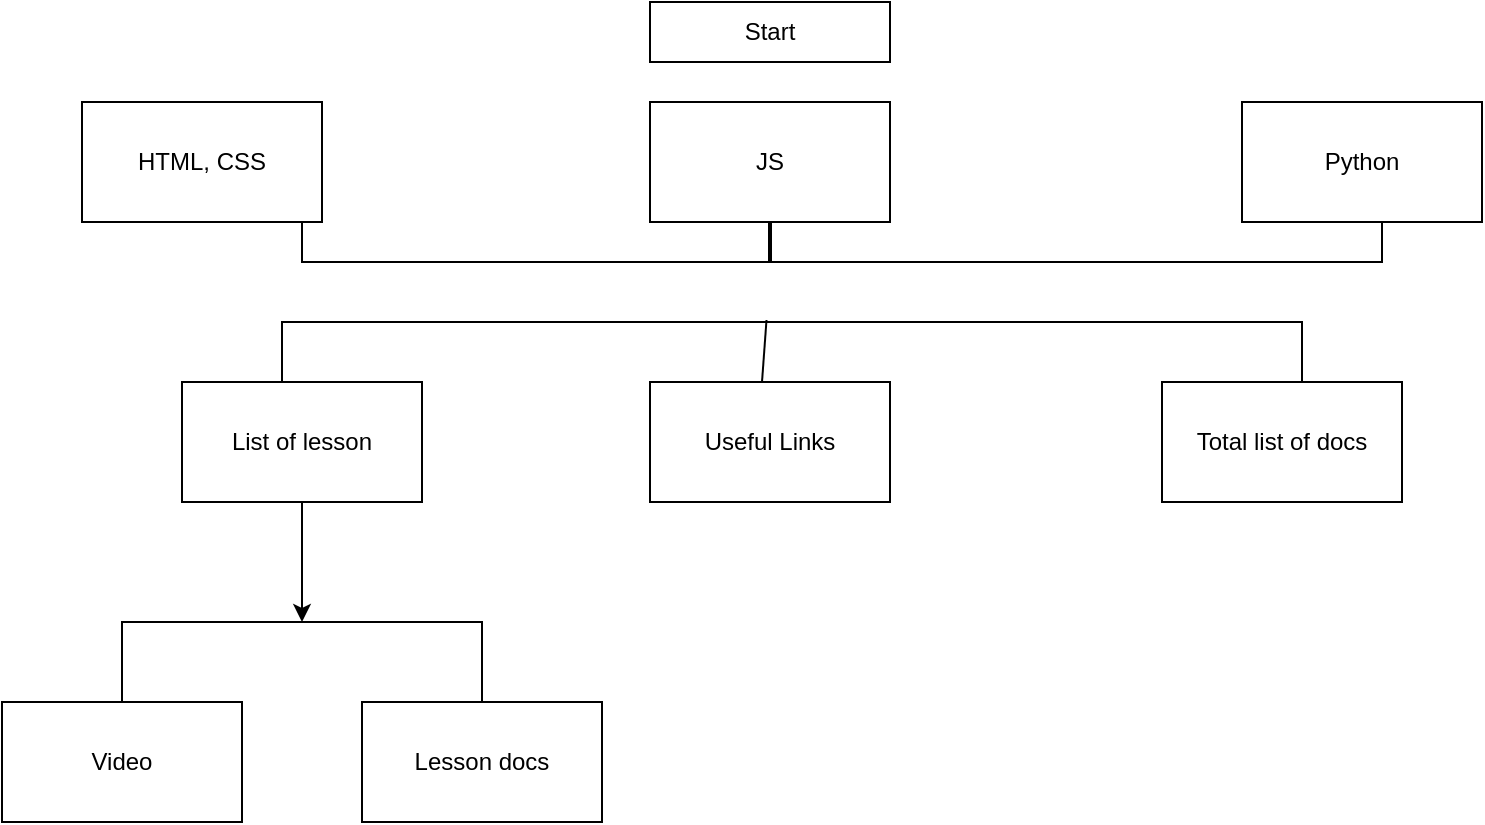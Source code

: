 <mxfile version="14.2.9" type="device"><diagram id="QNMF79pnz12uTg-wal4Q" name="Page-1"><mxGraphModel dx="1422" dy="762" grid="1" gridSize="10" guides="1" tooltips="1" connect="1" arrows="1" fold="1" page="1" pageScale="1" pageWidth="827" pageHeight="1169" math="0" shadow="0"><root><mxCell id="0"/><mxCell id="1" parent="0"/><mxCell id="DqXCJMoQcGVrQOo8mdS7-1" value="Start" style="rounded=0;whiteSpace=wrap;html=1;" vertex="1" parent="1"><mxGeometry x="354" y="10" width="120" height="30" as="geometry"/></mxCell><mxCell id="DqXCJMoQcGVrQOo8mdS7-2" value="Python" style="rounded=0;whiteSpace=wrap;html=1;" vertex="1" parent="1"><mxGeometry x="650" y="60" width="120" height="60" as="geometry"/></mxCell><mxCell id="DqXCJMoQcGVrQOo8mdS7-3" value="JS" style="rounded=0;whiteSpace=wrap;html=1;" vertex="1" parent="1"><mxGeometry x="354" y="60" width="120" height="60" as="geometry"/></mxCell><mxCell id="DqXCJMoQcGVrQOo8mdS7-4" value="HTML, CSS" style="rounded=0;whiteSpace=wrap;html=1;" vertex="1" parent="1"><mxGeometry x="70" y="60" width="120" height="60" as="geometry"/></mxCell><mxCell id="DqXCJMoQcGVrQOo8mdS7-5" value="Video" style="rounded=0;whiteSpace=wrap;html=1;" vertex="1" parent="1"><mxGeometry x="30" y="360" width="120" height="60" as="geometry"/></mxCell><mxCell id="DqXCJMoQcGVrQOo8mdS7-6" value="List of lesson" style="rounded=0;whiteSpace=wrap;html=1;" vertex="1" parent="1"><mxGeometry x="120" y="200" width="120" height="60" as="geometry"/></mxCell><mxCell id="DqXCJMoQcGVrQOo8mdS7-7" value="Lesson docs" style="rounded=0;whiteSpace=wrap;html=1;" vertex="1" parent="1"><mxGeometry x="210" y="360" width="120" height="60" as="geometry"/></mxCell><mxCell id="DqXCJMoQcGVrQOo8mdS7-8" value="Useful Links" style="rounded=0;whiteSpace=wrap;html=1;" vertex="1" parent="1"><mxGeometry x="354" y="200" width="120" height="60" as="geometry"/></mxCell><mxCell id="DqXCJMoQcGVrQOo8mdS7-9" value="" style="shape=partialRectangle;whiteSpace=wrap;html=1;bottom=1;right=1;left=1;top=0;fillColor=none;routingCenterX=-0.5;direction=east;" vertex="1" parent="1"><mxGeometry x="180" y="120" width="540" height="20" as="geometry"/></mxCell><mxCell id="DqXCJMoQcGVrQOo8mdS7-11" value="" style="line;strokeWidth=2;direction=south;html=1;" vertex="1" parent="1"><mxGeometry x="409" y="120" width="10" height="20" as="geometry"/></mxCell><mxCell id="DqXCJMoQcGVrQOo8mdS7-14" value="" style="shape=partialRectangle;whiteSpace=wrap;html=1;bottom=1;right=1;left=1;top=0;fillColor=none;routingCenterX=-0.5;direction=west;" vertex="1" parent="1"><mxGeometry x="90" y="320" width="180" height="40" as="geometry"/></mxCell><mxCell id="DqXCJMoQcGVrQOo8mdS7-15" value="" style="endArrow=classic;html=1;entryX=0.5;entryY=1;entryDx=0;entryDy=0;exitX=0.5;exitY=1;exitDx=0;exitDy=0;" edge="1" parent="1" source="DqXCJMoQcGVrQOo8mdS7-6" target="DqXCJMoQcGVrQOo8mdS7-14"><mxGeometry width="50" height="50" relative="1" as="geometry"><mxPoint x="390" y="420" as="sourcePoint"/><mxPoint x="440" y="370" as="targetPoint"/></mxGeometry></mxCell><mxCell id="DqXCJMoQcGVrQOo8mdS7-16" value="Total list of docs" style="rounded=0;whiteSpace=wrap;html=1;" vertex="1" parent="1"><mxGeometry x="610" y="200" width="120" height="60" as="geometry"/></mxCell><mxCell id="DqXCJMoQcGVrQOo8mdS7-17" value="" style="shape=partialRectangle;whiteSpace=wrap;html=1;bottom=1;right=1;left=1;top=0;fillColor=none;routingCenterX=-0.5;direction=west;" vertex="1" parent="1"><mxGeometry x="170" y="170" width="510" height="30" as="geometry"/></mxCell><mxCell id="DqXCJMoQcGVrQOo8mdS7-18" value="" style="endArrow=none;html=1;exitX=0.525;exitY=1.033;exitDx=0;exitDy=0;exitPerimeter=0;" edge="1" parent="1" source="DqXCJMoQcGVrQOo8mdS7-17"><mxGeometry width="50" height="50" relative="1" as="geometry"><mxPoint x="390" y="420" as="sourcePoint"/><mxPoint x="410" y="200" as="targetPoint"/></mxGeometry></mxCell></root></mxGraphModel></diagram></mxfile>